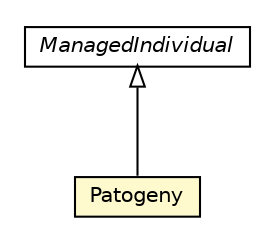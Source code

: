 #!/usr/local/bin/dot
#
# Class diagram 
# Generated by UMLGraph version R5_6-24-gf6e263 (http://www.umlgraph.org/)
#

digraph G {
	edge [fontname="Helvetica",fontsize=10,labelfontname="Helvetica",labelfontsize=10];
	node [fontname="Helvetica",fontsize=10,shape=plaintext];
	nodesep=0.25;
	ranksep=0.5;
	// org.universAAL.ontology.disease.owl.Patogeny
	c273417 [label=<<table title="org.universAAL.ontology.disease.owl.Patogeny" border="0" cellborder="1" cellspacing="0" cellpadding="2" port="p" bgcolor="lemonChiffon" href="./Patogeny.html">
		<tr><td><table border="0" cellspacing="0" cellpadding="1">
<tr><td align="center" balign="center"> Patogeny </td></tr>
		</table></td></tr>
		</table>>, URL="./Patogeny.html", fontname="Helvetica", fontcolor="black", fontsize=10.0];
	//org.universAAL.ontology.disease.owl.Patogeny extends org.universAAL.middleware.owl.ManagedIndividual
	c273615:p -> c273417:p [dir=back,arrowtail=empty];
	// org.universAAL.middleware.owl.ManagedIndividual
	c273615 [label=<<table title="org.universAAL.middleware.owl.ManagedIndividual" border="0" cellborder="1" cellspacing="0" cellpadding="2" port="p" href="http://java.sun.com/j2se/1.4.2/docs/api/org/universAAL/middleware/owl/ManagedIndividual.html">
		<tr><td><table border="0" cellspacing="0" cellpadding="1">
<tr><td align="center" balign="center"><font face="Helvetica-Oblique"> ManagedIndividual </font></td></tr>
		</table></td></tr>
		</table>>, URL="http://java.sun.com/j2se/1.4.2/docs/api/org/universAAL/middleware/owl/ManagedIndividual.html", fontname="Helvetica", fontcolor="black", fontsize=10.0];
}

